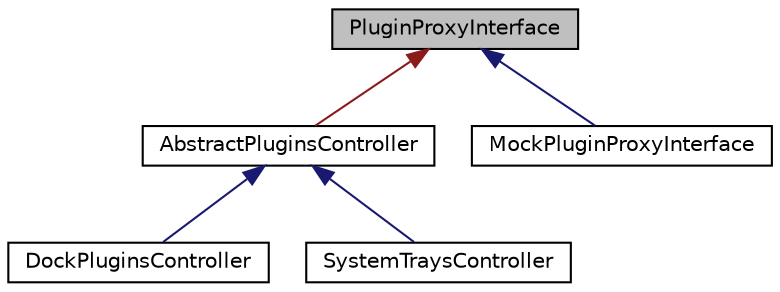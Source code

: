 digraph "PluginProxyInterface"
{
  edge [fontname="Helvetica",fontsize="10",labelfontname="Helvetica",labelfontsize="10"];
  node [fontname="Helvetica",fontsize="10",shape=record];
  Node0 [label="PluginProxyInterface",height=0.2,width=0.4,color="black", fillcolor="grey75", style="filled", fontcolor="black"];
  Node0 -> Node1 [dir="back",color="firebrick4",fontsize="10",style="solid",fontname="Helvetica"];
  Node1 [label="AbstractPluginsController",height=0.2,width=0.4,color="black", fillcolor="white", style="filled",URL="$class_abstract_plugins_controller.html"];
  Node1 -> Node2 [dir="back",color="midnightblue",fontsize="10",style="solid",fontname="Helvetica"];
  Node2 [label="DockPluginsController",height=0.2,width=0.4,color="black", fillcolor="white", style="filled",URL="$class_dock_plugins_controller.html"];
  Node1 -> Node3 [dir="back",color="midnightblue",fontsize="10",style="solid",fontname="Helvetica"];
  Node3 [label="SystemTraysController",height=0.2,width=0.4,color="black", fillcolor="white", style="filled",URL="$class_system_trays_controller.html"];
  Node0 -> Node4 [dir="back",color="midnightblue",fontsize="10",style="solid",fontname="Helvetica"];
  Node4 [label="MockPluginProxyInterface",height=0.2,width=0.4,color="black", fillcolor="white", style="filled",URL="$class_mock_plugin_proxy_interface.html"];
}
